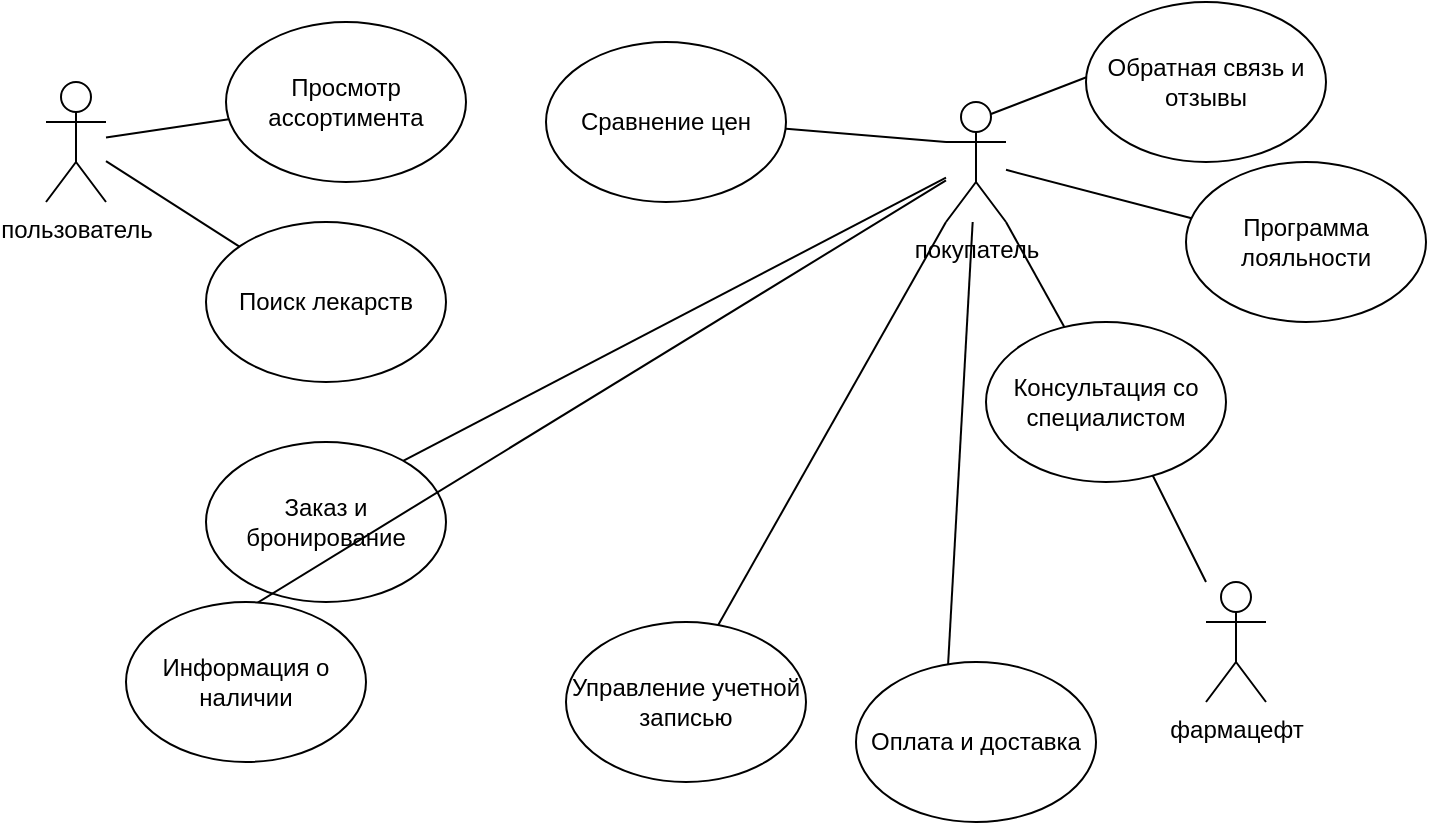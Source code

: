<mxfile version="21.7.2" type="device">
  <diagram name="Страница — 1" id="Ox6prSKEdUuI-gO1BmaO">
    <mxGraphModel dx="1050" dy="583" grid="1" gridSize="10" guides="1" tooltips="1" connect="1" arrows="1" fold="1" page="1" pageScale="1" pageWidth="827" pageHeight="1169" math="0" shadow="0">
      <root>
        <mxCell id="0" />
        <mxCell id="1" parent="0" />
        <mxCell id="poAqrMot76HQUkn58fps-1" value="пользователь&lt;br&gt;" style="shape=umlActor;verticalLabelPosition=bottom;verticalAlign=top;html=1;outlineConnect=0;rotation=0;" vertex="1" parent="1">
          <mxGeometry x="110" y="50" width="30" height="60" as="geometry" />
        </mxCell>
        <mxCell id="poAqrMot76HQUkn58fps-2" value="" style="endArrow=none;html=1;rounded=0;" edge="1" parent="1" source="poAqrMot76HQUkn58fps-1" target="poAqrMot76HQUkn58fps-3">
          <mxGeometry width="50" height="50" relative="1" as="geometry">
            <mxPoint x="390" y="330" as="sourcePoint" />
            <mxPoint x="320" y="330" as="targetPoint" />
          </mxGeometry>
        </mxCell>
        <mxCell id="poAqrMot76HQUkn58fps-3" value="Поиск лекарств" style="ellipse;whiteSpace=wrap;html=1;" vertex="1" parent="1">
          <mxGeometry x="190" y="120" width="120" height="80" as="geometry" />
        </mxCell>
        <mxCell id="poAqrMot76HQUkn58fps-4" value="" style="endArrow=none;html=1;rounded=0;" edge="1" parent="1" source="poAqrMot76HQUkn58fps-1" target="poAqrMot76HQUkn58fps-5">
          <mxGeometry width="50" height="50" relative="1" as="geometry">
            <mxPoint x="390" y="290" as="sourcePoint" />
            <mxPoint x="320" y="230" as="targetPoint" />
          </mxGeometry>
        </mxCell>
        <mxCell id="poAqrMot76HQUkn58fps-5" value="Просмотр ассортимента" style="ellipse;whiteSpace=wrap;html=1;" vertex="1" parent="1">
          <mxGeometry x="200" y="20" width="120" height="80" as="geometry" />
        </mxCell>
        <mxCell id="poAqrMot76HQUkn58fps-6" value="покупатель" style="shape=umlActor;verticalLabelPosition=bottom;verticalAlign=top;html=1;outlineConnect=0;" vertex="1" parent="1">
          <mxGeometry x="560" y="60" width="30" height="60" as="geometry" />
        </mxCell>
        <mxCell id="poAqrMot76HQUkn58fps-10" value="" style="endArrow=none;html=1;rounded=0;" edge="1" parent="1" target="poAqrMot76HQUkn58fps-6">
          <mxGeometry width="50" height="50" relative="1" as="geometry">
            <mxPoint x="230" y="270" as="sourcePoint" />
            <mxPoint x="440" y="280" as="targetPoint" />
          </mxGeometry>
        </mxCell>
        <mxCell id="poAqrMot76HQUkn58fps-11" value="Заказ и бронирование" style="ellipse;whiteSpace=wrap;html=1;" vertex="1" parent="1">
          <mxGeometry x="190" y="230" width="120" height="80" as="geometry" />
        </mxCell>
        <mxCell id="poAqrMot76HQUkn58fps-12" value="" style="endArrow=none;html=1;rounded=0;" edge="1" parent="1" target="poAqrMot76HQUkn58fps-6">
          <mxGeometry width="50" height="50" relative="1" as="geometry">
            <mxPoint x="200" y="320" as="sourcePoint" />
            <mxPoint x="440" y="280" as="targetPoint" />
          </mxGeometry>
        </mxCell>
        <mxCell id="poAqrMot76HQUkn58fps-13" value="Информация о наличии" style="ellipse;whiteSpace=wrap;html=1;" vertex="1" parent="1">
          <mxGeometry x="150" y="310" width="120" height="80" as="geometry" />
        </mxCell>
        <mxCell id="poAqrMot76HQUkn58fps-15" value="" style="endArrow=none;html=1;rounded=0;entryX=0;entryY=0.333;entryDx=0;entryDy=0;entryPerimeter=0;" edge="1" parent="1" target="poAqrMot76HQUkn58fps-6">
          <mxGeometry width="50" height="50" relative="1" as="geometry">
            <mxPoint x="440" y="70" as="sourcePoint" />
            <mxPoint x="440" y="280" as="targetPoint" />
          </mxGeometry>
        </mxCell>
        <mxCell id="poAqrMot76HQUkn58fps-16" value="Сравнение цен" style="ellipse;whiteSpace=wrap;html=1;" vertex="1" parent="1">
          <mxGeometry x="360" y="30" width="120" height="80" as="geometry" />
        </mxCell>
        <mxCell id="poAqrMot76HQUkn58fps-17" value="" style="endArrow=none;html=1;rounded=0;entryX=0.75;entryY=0.1;entryDx=0;entryDy=0;entryPerimeter=0;" edge="1" parent="1" target="poAqrMot76HQUkn58fps-6">
          <mxGeometry width="50" height="50" relative="1" as="geometry">
            <mxPoint x="650" y="40" as="sourcePoint" />
            <mxPoint x="440" y="280" as="targetPoint" />
          </mxGeometry>
        </mxCell>
        <mxCell id="poAqrMot76HQUkn58fps-18" value="Обратная связь и отзывы" style="ellipse;whiteSpace=wrap;html=1;" vertex="1" parent="1">
          <mxGeometry x="630" y="10" width="120" height="80" as="geometry" />
        </mxCell>
        <mxCell id="poAqrMot76HQUkn58fps-19" value="фармацефт" style="shape=umlActor;verticalLabelPosition=bottom;verticalAlign=top;html=1;outlineConnect=0;" vertex="1" parent="1">
          <mxGeometry x="690" y="300" width="30" height="60" as="geometry" />
        </mxCell>
        <mxCell id="poAqrMot76HQUkn58fps-20" value="" style="endArrow=none;html=1;rounded=0;" edge="1" parent="1" source="poAqrMot76HQUkn58fps-21" target="poAqrMot76HQUkn58fps-19">
          <mxGeometry width="50" height="50" relative="1" as="geometry">
            <mxPoint x="390" y="330" as="sourcePoint" />
            <mxPoint x="440" y="280" as="targetPoint" />
            <Array as="points">
              <mxPoint x="660" y="240" />
            </Array>
          </mxGeometry>
        </mxCell>
        <mxCell id="poAqrMot76HQUkn58fps-22" value="" style="endArrow=none;html=1;rounded=0;exitX=1;exitY=1;exitDx=0;exitDy=0;exitPerimeter=0;" edge="1" parent="1" source="poAqrMot76HQUkn58fps-6" target="poAqrMot76HQUkn58fps-21">
          <mxGeometry width="50" height="50" relative="1" as="geometry">
            <mxPoint x="590" y="120" as="sourcePoint" />
            <mxPoint x="690" y="303" as="targetPoint" />
          </mxGeometry>
        </mxCell>
        <mxCell id="poAqrMot76HQUkn58fps-21" value="Консультация со специалистом" style="ellipse;whiteSpace=wrap;html=1;" vertex="1" parent="1">
          <mxGeometry x="580" y="170" width="120" height="80" as="geometry" />
        </mxCell>
        <mxCell id="poAqrMot76HQUkn58fps-23" value="" style="endArrow=none;html=1;rounded=0;entryX=0;entryY=1;entryDx=0;entryDy=0;entryPerimeter=0;" edge="1" parent="1" target="poAqrMot76HQUkn58fps-6">
          <mxGeometry width="50" height="50" relative="1" as="geometry">
            <mxPoint x="430" y="350" as="sourcePoint" />
            <mxPoint x="440" y="280" as="targetPoint" />
          </mxGeometry>
        </mxCell>
        <mxCell id="poAqrMot76HQUkn58fps-24" value="Управление учетной записью" style="ellipse;whiteSpace=wrap;html=1;" vertex="1" parent="1">
          <mxGeometry x="370" y="320" width="120" height="80" as="geometry" />
        </mxCell>
        <mxCell id="poAqrMot76HQUkn58fps-25" value="" style="endArrow=none;html=1;rounded=0;" edge="1" parent="1" target="poAqrMot76HQUkn58fps-6">
          <mxGeometry width="50" height="50" relative="1" as="geometry">
            <mxPoint x="690" y="120" as="sourcePoint" />
            <mxPoint x="440" y="280" as="targetPoint" />
          </mxGeometry>
        </mxCell>
        <mxCell id="poAqrMot76HQUkn58fps-26" value="Программа лояльности" style="ellipse;whiteSpace=wrap;html=1;" vertex="1" parent="1">
          <mxGeometry x="680" y="90" width="120" height="80" as="geometry" />
        </mxCell>
        <mxCell id="poAqrMot76HQUkn58fps-27" value="" style="endArrow=none;html=1;rounded=0;" edge="1" parent="1" target="poAqrMot76HQUkn58fps-6">
          <mxGeometry width="50" height="50" relative="1" as="geometry">
            <mxPoint x="560" y="360" as="sourcePoint" />
            <mxPoint x="440" y="280" as="targetPoint" />
          </mxGeometry>
        </mxCell>
        <mxCell id="poAqrMot76HQUkn58fps-28" value="Оплата и доставка" style="ellipse;whiteSpace=wrap;html=1;" vertex="1" parent="1">
          <mxGeometry x="515" y="340" width="120" height="80" as="geometry" />
        </mxCell>
      </root>
    </mxGraphModel>
  </diagram>
</mxfile>
